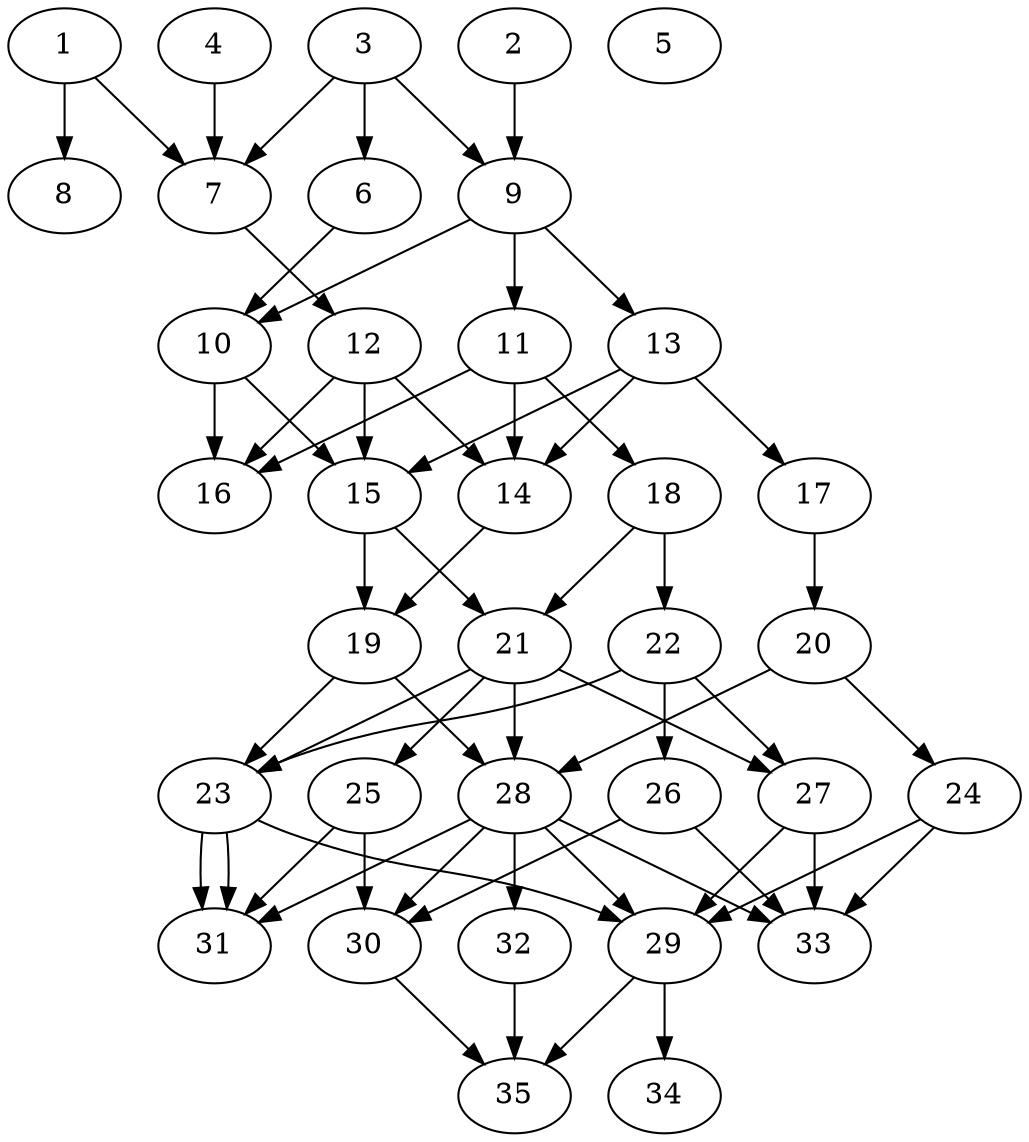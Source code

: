 // DAG automatically generated by daggen at Thu Oct  3 14:05:38 2019
// ./daggen --dot -n 35 --ccr 0.5 --fat 0.5 --regular 0.7 --density 0.7 --mindata 5242880 --maxdata 52428800 
digraph G {
  1 [size="36560896", alpha="0.09", expect_size="18280448"] 
  1 -> 7 [size ="18280448"]
  1 -> 8 [size ="18280448"]
  2 [size="47517696", alpha="0.04", expect_size="23758848"] 
  2 -> 9 [size ="23758848"]
  3 [size="78370816", alpha="0.09", expect_size="39185408"] 
  3 -> 6 [size ="39185408"]
  3 -> 7 [size ="39185408"]
  3 -> 9 [size ="39185408"]
  4 [size="43517952", alpha="0.19", expect_size="21758976"] 
  4 -> 7 [size ="21758976"]
  5 [size="89202688", alpha="0.12", expect_size="44601344"] 
  6 [size="60688384", alpha="0.16", expect_size="30344192"] 
  6 -> 10 [size ="30344192"]
  7 [size="75552768", alpha="0.19", expect_size="37776384"] 
  7 -> 12 [size ="37776384"]
  8 [size="17821696", alpha="0.10", expect_size="8910848"] 
  9 [size="36263936", alpha="0.00", expect_size="18131968"] 
  9 -> 10 [size ="18131968"]
  9 -> 11 [size ="18131968"]
  9 -> 13 [size ="18131968"]
  10 [size="60624896", alpha="0.17", expect_size="30312448"] 
  10 -> 15 [size ="30312448"]
  10 -> 16 [size ="30312448"]
  11 [size="69820416", alpha="0.05", expect_size="34910208"] 
  11 -> 14 [size ="34910208"]
  11 -> 16 [size ="34910208"]
  11 -> 18 [size ="34910208"]
  12 [size="15910912", alpha="0.06", expect_size="7955456"] 
  12 -> 14 [size ="7955456"]
  12 -> 15 [size ="7955456"]
  12 -> 16 [size ="7955456"]
  13 [size="32577536", alpha="0.19", expect_size="16288768"] 
  13 -> 14 [size ="16288768"]
  13 -> 15 [size ="16288768"]
  13 -> 17 [size ="16288768"]
  14 [size="74377216", alpha="0.03", expect_size="37188608"] 
  14 -> 19 [size ="37188608"]
  15 [size="69156864", alpha="0.08", expect_size="34578432"] 
  15 -> 19 [size ="34578432"]
  15 -> 21 [size ="34578432"]
  16 [size="30668800", alpha="0.08", expect_size="15334400"] 
  17 [size="11499520", alpha="0.07", expect_size="5749760"] 
  17 -> 20 [size ="5749760"]
  18 [size="103034880", alpha="0.04", expect_size="51517440"] 
  18 -> 21 [size ="51517440"]
  18 -> 22 [size ="51517440"]
  19 [size="54439936", alpha="0.10", expect_size="27219968"] 
  19 -> 23 [size ="27219968"]
  19 -> 28 [size ="27219968"]
  20 [size="55808000", alpha="0.14", expect_size="27904000"] 
  20 -> 24 [size ="27904000"]
  20 -> 28 [size ="27904000"]
  21 [size="40200192", alpha="0.03", expect_size="20100096"] 
  21 -> 23 [size ="20100096"]
  21 -> 25 [size ="20100096"]
  21 -> 27 [size ="20100096"]
  21 -> 28 [size ="20100096"]
  22 [size="65189888", alpha="0.20", expect_size="32594944"] 
  22 -> 23 [size ="32594944"]
  22 -> 26 [size ="32594944"]
  22 -> 27 [size ="32594944"]
  23 [size="92116992", alpha="0.11", expect_size="46058496"] 
  23 -> 29 [size ="46058496"]
  23 -> 31 [size ="46058496"]
  23 -> 31 [size ="46058496"]
  24 [size="89196544", alpha="0.10", expect_size="44598272"] 
  24 -> 29 [size ="44598272"]
  24 -> 33 [size ="44598272"]
  25 [size="102907904", alpha="0.05", expect_size="51453952"] 
  25 -> 30 [size ="51453952"]
  25 -> 31 [size ="51453952"]
  26 [size="46761984", alpha="0.11", expect_size="23380992"] 
  26 -> 30 [size ="23380992"]
  26 -> 33 [size ="23380992"]
  27 [size="83171328", alpha="0.10", expect_size="41585664"] 
  27 -> 29 [size ="41585664"]
  27 -> 33 [size ="41585664"]
  28 [size="20170752", alpha="0.11", expect_size="10085376"] 
  28 -> 29 [size ="10085376"]
  28 -> 30 [size ="10085376"]
  28 -> 31 [size ="10085376"]
  28 -> 32 [size ="10085376"]
  28 -> 33 [size ="10085376"]
  29 [size="39890944", alpha="0.18", expect_size="19945472"] 
  29 -> 34 [size ="19945472"]
  29 -> 35 [size ="19945472"]
  30 [size="87445504", alpha="0.15", expect_size="43722752"] 
  30 -> 35 [size ="43722752"]
  31 [size="57888768", alpha="0.05", expect_size="28944384"] 
  32 [size="71671808", alpha="0.16", expect_size="35835904"] 
  32 -> 35 [size ="35835904"]
  33 [size="71452672", alpha="0.11", expect_size="35726336"] 
  34 [size="30748672", alpha="0.00", expect_size="15374336"] 
  35 [size="76965888", alpha="0.02", expect_size="38482944"] 
}
